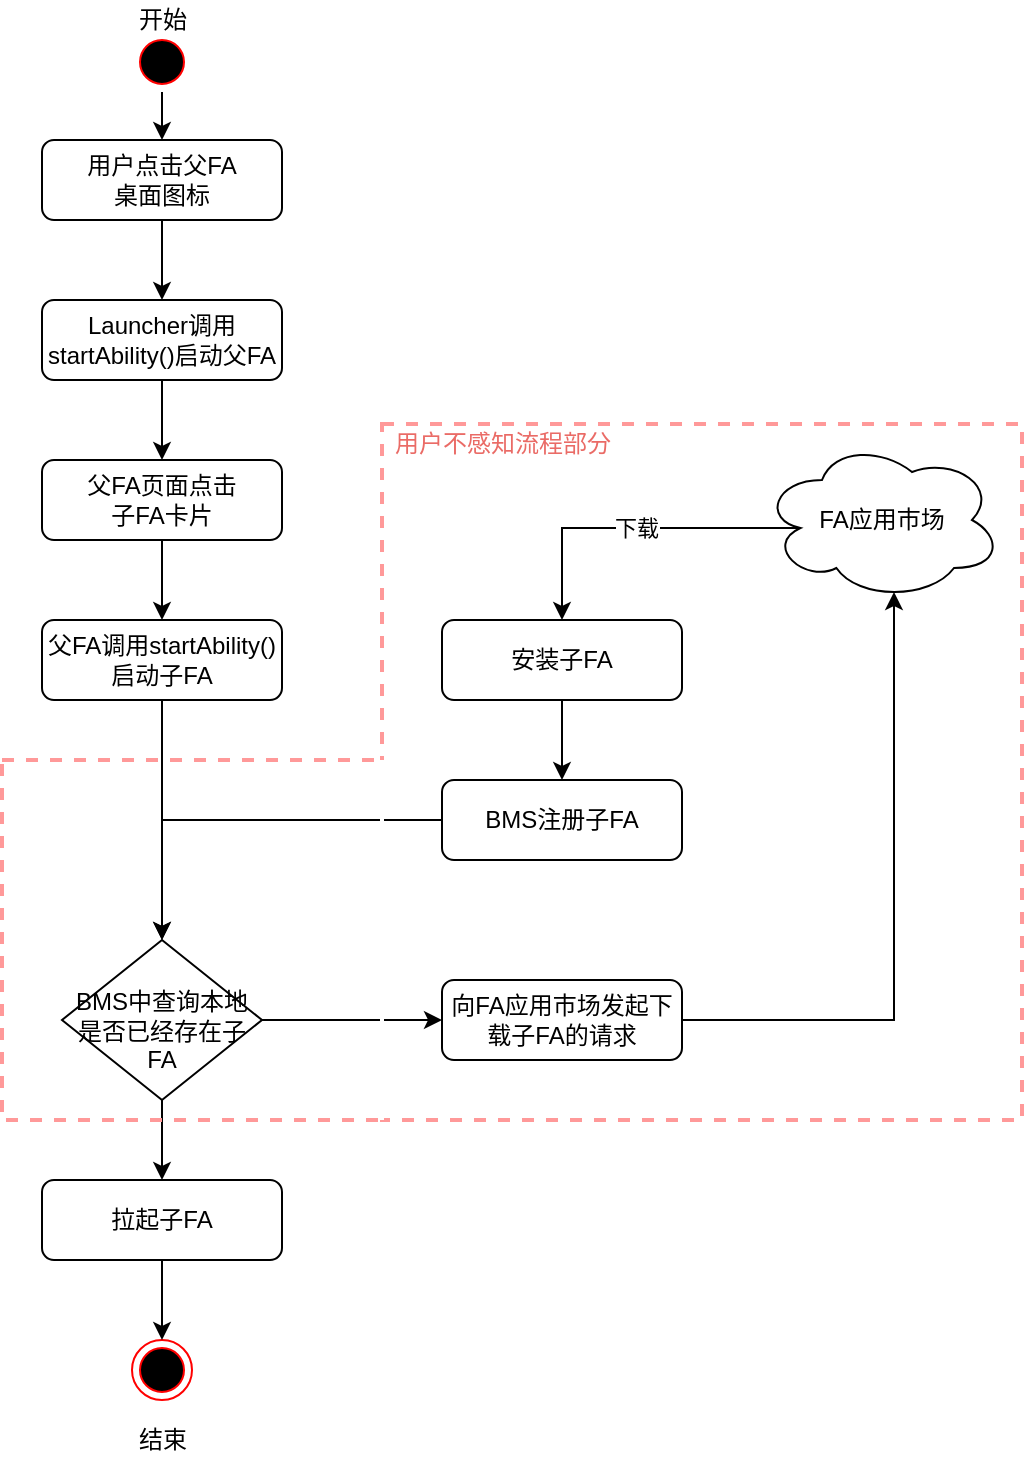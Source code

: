 <mxfile version="13.2.4" type="github">
  <diagram id="C5RBs43oDa-KdzZeNtuy" name="Page-1">
    <mxGraphModel dx="822" dy="1634" grid="1" gridSize="10" guides="1" tooltips="1" connect="1" arrows="1" fold="1" page="1" pageScale="1" pageWidth="827" pageHeight="1169" math="0" shadow="0">
      <root>
        <mxCell id="WIyWlLk6GJQsqaUBKTNV-0" />
        <mxCell id="WIyWlLk6GJQsqaUBKTNV-1" parent="WIyWlLk6GJQsqaUBKTNV-0" />
        <mxCell id="sRlS0VL-OLw-q3coN6Jy-30" value="" style="rounded=0;whiteSpace=wrap;html=1;dashed=1;strokeColor=#FF9999;fillColor=none;strokeWidth=2;" parent="WIyWlLk6GJQsqaUBKTNV-1" vertex="1">
          <mxGeometry x="330" y="222" width="320" height="348" as="geometry" />
        </mxCell>
        <mxCell id="sRlS0VL-OLw-q3coN6Jy-21" style="edgeStyle=orthogonalEdgeStyle;rounded=0;orthogonalLoop=1;jettySize=auto;html=1;exitX=0.5;exitY=1;exitDx=0;exitDy=0;entryX=0.5;entryY=0;entryDx=0;entryDy=0;" parent="WIyWlLk6GJQsqaUBKTNV-1" source="WIyWlLk6GJQsqaUBKTNV-3" target="sRlS0VL-OLw-q3coN6Jy-15" edge="1">
          <mxGeometry relative="1" as="geometry" />
        </mxCell>
        <mxCell id="WIyWlLk6GJQsqaUBKTNV-3" value="用户点击父FA&lt;br&gt;桌面图标" style="rounded=1;whiteSpace=wrap;html=1;fontSize=12;glass=0;strokeWidth=1;shadow=0;" parent="WIyWlLk6GJQsqaUBKTNV-1" vertex="1">
          <mxGeometry x="160" y="80" width="120" height="40" as="geometry" />
        </mxCell>
        <mxCell id="sRlS0VL-OLw-q3coN6Jy-20" style="edgeStyle=orthogonalEdgeStyle;rounded=0;orthogonalLoop=1;jettySize=auto;html=1;exitX=0.5;exitY=1;exitDx=0;exitDy=0;entryX=0.5;entryY=0;entryDx=0;entryDy=0;" parent="WIyWlLk6GJQsqaUBKTNV-1" source="sRlS0VL-OLw-q3coN6Jy-0" target="WIyWlLk6GJQsqaUBKTNV-3" edge="1">
          <mxGeometry relative="1" as="geometry" />
        </mxCell>
        <mxCell id="sRlS0VL-OLw-q3coN6Jy-0" value="" style="ellipse;html=1;shape=startState;fillColor=#000000;strokeColor=#ff0000;" parent="WIyWlLk6GJQsqaUBKTNV-1" vertex="1">
          <mxGeometry x="205" y="26" width="30" height="30" as="geometry" />
        </mxCell>
        <mxCell id="sRlS0VL-OLw-q3coN6Jy-2" value="" style="ellipse;html=1;shape=endState;fillColor=#000000;strokeColor=#ff0000;" parent="WIyWlLk6GJQsqaUBKTNV-1" vertex="1">
          <mxGeometry x="205" y="680" width="30" height="30" as="geometry" />
        </mxCell>
        <mxCell id="sRlS0VL-OLw-q3coN6Jy-3" value="开始" style="text;html=1;align=center;verticalAlign=middle;resizable=0;points=[];autosize=1;" parent="WIyWlLk6GJQsqaUBKTNV-1" vertex="1">
          <mxGeometry x="200" y="10" width="40" height="20" as="geometry" />
        </mxCell>
        <mxCell id="sRlS0VL-OLw-q3coN6Jy-23" style="edgeStyle=orthogonalEdgeStyle;rounded=0;orthogonalLoop=1;jettySize=auto;html=1;exitX=0.5;exitY=1;exitDx=0;exitDy=0;entryX=0.5;entryY=0;entryDx=0;entryDy=0;" parent="WIyWlLk6GJQsqaUBKTNV-1" source="sRlS0VL-OLw-q3coN6Jy-4" target="sRlS0VL-OLw-q3coN6Jy-17" edge="1">
          <mxGeometry relative="1" as="geometry" />
        </mxCell>
        <mxCell id="sRlS0VL-OLw-q3coN6Jy-4" value="父FA页面点击&lt;br&gt;子FA卡片" style="rounded=1;whiteSpace=wrap;html=1;fontSize=12;glass=0;strokeWidth=1;shadow=0;" parent="WIyWlLk6GJQsqaUBKTNV-1" vertex="1">
          <mxGeometry x="160" y="240" width="120" height="40" as="geometry" />
        </mxCell>
        <mxCell id="sRlS0VL-OLw-q3coN6Jy-24" style="edgeStyle=orthogonalEdgeStyle;rounded=0;orthogonalLoop=1;jettySize=auto;html=1;exitX=1;exitY=0.5;exitDx=0;exitDy=0;entryX=0;entryY=0.5;entryDx=0;entryDy=0;" parent="WIyWlLk6GJQsqaUBKTNV-1" source="sRlS0VL-OLw-q3coN6Jy-5" target="sRlS0VL-OLw-q3coN6Jy-7" edge="1">
          <mxGeometry relative="1" as="geometry" />
        </mxCell>
        <mxCell id="sRlS0VL-OLw-q3coN6Jy-26" style="edgeStyle=orthogonalEdgeStyle;rounded=0;orthogonalLoop=1;jettySize=auto;html=1;exitX=0.5;exitY=1;exitDx=0;exitDy=0;" parent="WIyWlLk6GJQsqaUBKTNV-1" source="sRlS0VL-OLw-q3coN6Jy-5" target="sRlS0VL-OLw-q3coN6Jy-6" edge="1">
          <mxGeometry relative="1" as="geometry" />
        </mxCell>
        <mxCell id="sRlS0VL-OLw-q3coN6Jy-5" value="&lt;br&gt;BMS中查询本地是否已经存在子FA" style="rhombus;whiteSpace=wrap;html=1;shadow=0;fontFamily=Helvetica;fontSize=12;align=center;strokeWidth=1;spacing=6;spacingTop=-4;" parent="WIyWlLk6GJQsqaUBKTNV-1" vertex="1">
          <mxGeometry x="170" y="480" width="100" height="80" as="geometry" />
        </mxCell>
        <mxCell id="sRlS0VL-OLw-q3coN6Jy-27" style="edgeStyle=orthogonalEdgeStyle;rounded=0;orthogonalLoop=1;jettySize=auto;html=1;exitX=0.5;exitY=1;exitDx=0;exitDy=0;entryX=0.5;entryY=0;entryDx=0;entryDy=0;" parent="WIyWlLk6GJQsqaUBKTNV-1" source="sRlS0VL-OLw-q3coN6Jy-6" target="sRlS0VL-OLw-q3coN6Jy-2" edge="1">
          <mxGeometry relative="1" as="geometry" />
        </mxCell>
        <mxCell id="sRlS0VL-OLw-q3coN6Jy-6" value="拉起子FA" style="rounded=1;whiteSpace=wrap;html=1;fontSize=12;glass=0;strokeWidth=1;shadow=0;" parent="WIyWlLk6GJQsqaUBKTNV-1" vertex="1">
          <mxGeometry x="160" y="600" width="120" height="40" as="geometry" />
        </mxCell>
        <mxCell id="sRlS0VL-OLw-q3coN6Jy-25" style="edgeStyle=orthogonalEdgeStyle;rounded=0;orthogonalLoop=1;jettySize=auto;html=1;exitX=1;exitY=0.5;exitDx=0;exitDy=0;entryX=0.55;entryY=0.95;entryDx=0;entryDy=0;entryPerimeter=0;" parent="WIyWlLk6GJQsqaUBKTNV-1" source="sRlS0VL-OLw-q3coN6Jy-7" target="sRlS0VL-OLw-q3coN6Jy-9" edge="1">
          <mxGeometry relative="1" as="geometry" />
        </mxCell>
        <mxCell id="sRlS0VL-OLw-q3coN6Jy-7" value="向FA应用市场发起下载子FA的请求" style="rounded=1;whiteSpace=wrap;html=1;fontSize=12;glass=0;strokeWidth=1;shadow=0;" parent="WIyWlLk6GJQsqaUBKTNV-1" vertex="1">
          <mxGeometry x="360" y="500" width="120" height="40" as="geometry" />
        </mxCell>
        <mxCell id="sRlS0VL-OLw-q3coN6Jy-13" value="下载" style="edgeStyle=orthogonalEdgeStyle;rounded=0;orthogonalLoop=1;jettySize=auto;html=1;exitX=0.16;exitY=0.55;exitDx=0;exitDy=0;exitPerimeter=0;" parent="WIyWlLk6GJQsqaUBKTNV-1" source="sRlS0VL-OLw-q3coN6Jy-9" target="sRlS0VL-OLw-q3coN6Jy-11" edge="1">
          <mxGeometry relative="1" as="geometry" />
        </mxCell>
        <mxCell id="sRlS0VL-OLw-q3coN6Jy-9" value="FA应用市场" style="ellipse;shape=cloud;whiteSpace=wrap;html=1;" parent="WIyWlLk6GJQsqaUBKTNV-1" vertex="1">
          <mxGeometry x="520" y="230" width="120" height="80" as="geometry" />
        </mxCell>
        <mxCell id="sRlS0VL-OLw-q3coN6Jy-29" style="edgeStyle=orthogonalEdgeStyle;rounded=0;orthogonalLoop=1;jettySize=auto;html=1;exitX=0.5;exitY=1;exitDx=0;exitDy=0;entryX=0.5;entryY=0;entryDx=0;entryDy=0;" parent="WIyWlLk6GJQsqaUBKTNV-1" source="sRlS0VL-OLw-q3coN6Jy-11" target="sRlS0VL-OLw-q3coN6Jy-14" edge="1">
          <mxGeometry relative="1" as="geometry" />
        </mxCell>
        <mxCell id="sRlS0VL-OLw-q3coN6Jy-11" value="安装子FA" style="rounded=1;whiteSpace=wrap;html=1;fontSize=12;glass=0;strokeWidth=1;shadow=0;" parent="WIyWlLk6GJQsqaUBKTNV-1" vertex="1">
          <mxGeometry x="360" y="320" width="120" height="40" as="geometry" />
        </mxCell>
        <mxCell id="sRlS0VL-OLw-q3coN6Jy-18" style="edgeStyle=orthogonalEdgeStyle;rounded=0;orthogonalLoop=1;jettySize=auto;html=1;exitX=0;exitY=0.5;exitDx=0;exitDy=0;entryX=0.5;entryY=0;entryDx=0;entryDy=0;" parent="WIyWlLk6GJQsqaUBKTNV-1" source="sRlS0VL-OLw-q3coN6Jy-14" target="sRlS0VL-OLw-q3coN6Jy-5" edge="1">
          <mxGeometry relative="1" as="geometry" />
        </mxCell>
        <mxCell id="sRlS0VL-OLw-q3coN6Jy-14" value="BMS注册子FA" style="rounded=1;whiteSpace=wrap;html=1;fontSize=12;glass=0;strokeWidth=1;shadow=0;" parent="WIyWlLk6GJQsqaUBKTNV-1" vertex="1">
          <mxGeometry x="360" y="400" width="120" height="40" as="geometry" />
        </mxCell>
        <mxCell id="sRlS0VL-OLw-q3coN6Jy-22" style="edgeStyle=orthogonalEdgeStyle;rounded=0;orthogonalLoop=1;jettySize=auto;html=1;exitX=0.5;exitY=1;exitDx=0;exitDy=0;entryX=0.5;entryY=0;entryDx=0;entryDy=0;" parent="WIyWlLk6GJQsqaUBKTNV-1" source="sRlS0VL-OLw-q3coN6Jy-15" target="sRlS0VL-OLw-q3coN6Jy-4" edge="1">
          <mxGeometry relative="1" as="geometry" />
        </mxCell>
        <mxCell id="sRlS0VL-OLw-q3coN6Jy-15" value="Launcher调用startAbility()启动父FA" style="rounded=1;whiteSpace=wrap;html=1;fontSize=12;glass=0;strokeWidth=1;shadow=0;" parent="WIyWlLk6GJQsqaUBKTNV-1" vertex="1">
          <mxGeometry x="160" y="160" width="120" height="40" as="geometry" />
        </mxCell>
        <mxCell id="sRlS0VL-OLw-q3coN6Jy-19" style="edgeStyle=orthogonalEdgeStyle;rounded=0;orthogonalLoop=1;jettySize=auto;html=1;exitX=0.5;exitY=1;exitDx=0;exitDy=0;entryX=0.5;entryY=0;entryDx=0;entryDy=0;" parent="WIyWlLk6GJQsqaUBKTNV-1" source="sRlS0VL-OLw-q3coN6Jy-17" target="sRlS0VL-OLw-q3coN6Jy-5" edge="1">
          <mxGeometry relative="1" as="geometry" />
        </mxCell>
        <mxCell id="sRlS0VL-OLw-q3coN6Jy-17" value="父FA调用startAbility()启动子FA" style="rounded=1;whiteSpace=wrap;html=1;fontSize=12;glass=0;strokeWidth=1;shadow=0;" parent="WIyWlLk6GJQsqaUBKTNV-1" vertex="1">
          <mxGeometry x="160" y="320" width="120" height="40" as="geometry" />
        </mxCell>
        <mxCell id="sRlS0VL-OLw-q3coN6Jy-28" value="结束" style="text;html=1;align=center;verticalAlign=middle;resizable=0;points=[];autosize=1;" parent="WIyWlLk6GJQsqaUBKTNV-1" vertex="1">
          <mxGeometry x="200" y="720" width="40" height="20" as="geometry" />
        </mxCell>
        <mxCell id="_E3YbRrip0Ge-RTWhDoT-0" value="&lt;font color=&quot;#ea6b66&quot;&gt;用户不感知流程部分&lt;/font&gt;" style="text;html=1;align=center;verticalAlign=middle;resizable=0;points=[];autosize=1;" vertex="1" parent="WIyWlLk6GJQsqaUBKTNV-1">
          <mxGeometry x="330" y="222" width="120" height="20" as="geometry" />
        </mxCell>
        <mxCell id="_E3YbRrip0Ge-RTWhDoT-1" value="" style="rounded=0;whiteSpace=wrap;html=1;dashed=1;strokeColor=#FF9999;fillColor=none;strokeWidth=2;glass=0;comic=0;" vertex="1" parent="WIyWlLk6GJQsqaUBKTNV-1">
          <mxGeometry x="140" y="390" width="190" height="180" as="geometry" />
        </mxCell>
        <mxCell id="_E3YbRrip0Ge-RTWhDoT-2" value="" style="endArrow=none;html=1;entryX=1;entryY=0;entryDx=0;entryDy=0;exitX=1;exitY=1;exitDx=0;exitDy=0;strokeWidth=2;;strokeColor=#FFFFFF;" edge="1" parent="WIyWlLk6GJQsqaUBKTNV-1" source="_E3YbRrip0Ge-RTWhDoT-1" target="_E3YbRrip0Ge-RTWhDoT-1">
          <mxGeometry width="50" height="50" relative="1" as="geometry">
            <mxPoint x="270" y="430" as="sourcePoint" />
            <mxPoint x="320" y="380" as="targetPoint" />
          </mxGeometry>
        </mxCell>
      </root>
    </mxGraphModel>
  </diagram>
</mxfile>
